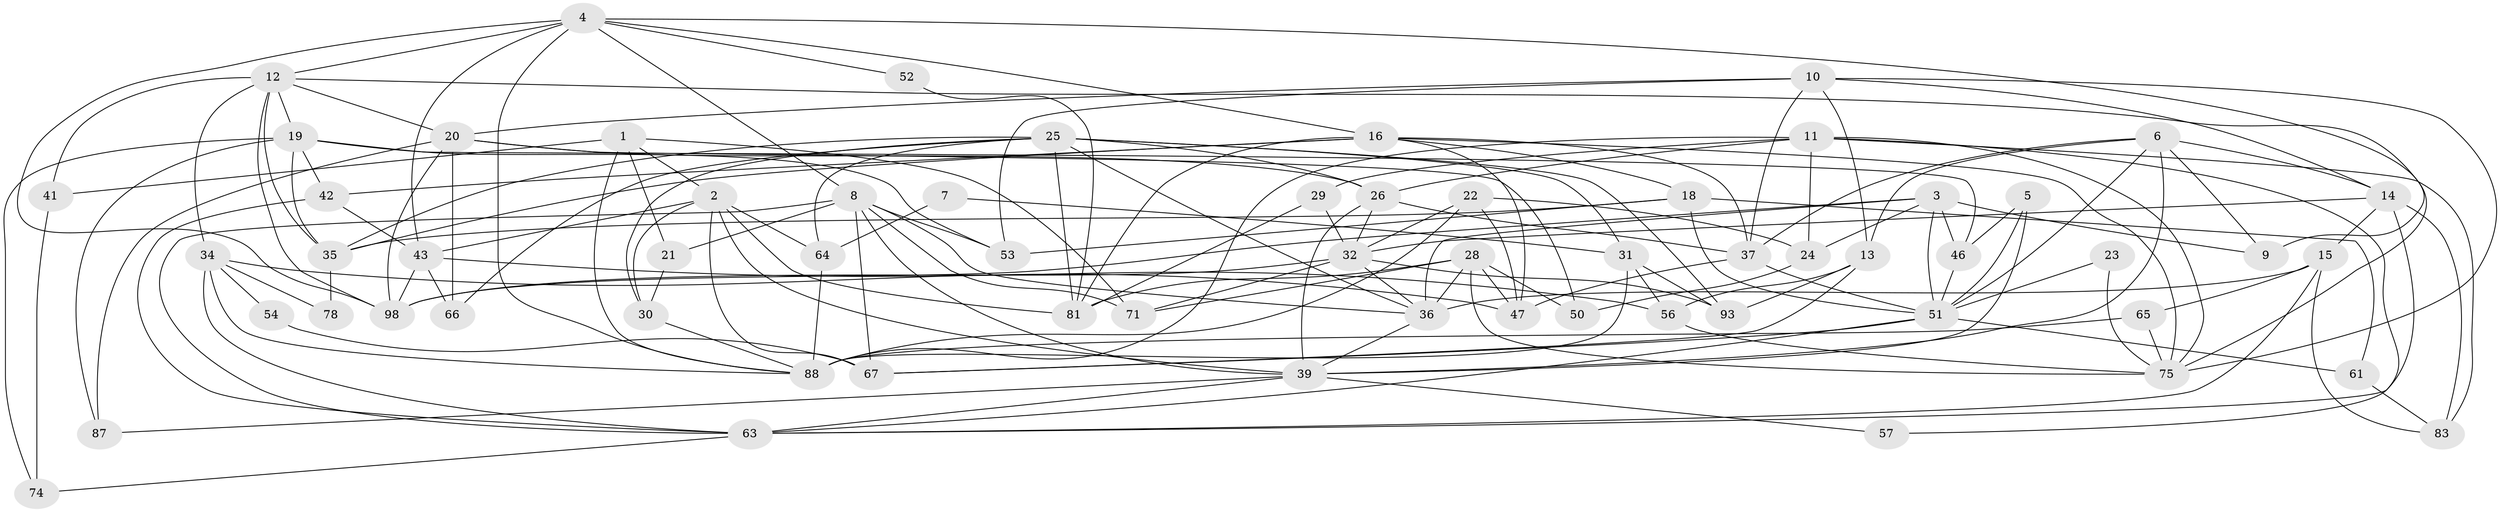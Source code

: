 // original degree distribution, {5: 0.14, 3: 0.29, 4: 0.24, 2: 0.14, 6: 0.15, 8: 0.01, 7: 0.03}
// Generated by graph-tools (version 1.1) at 2025/38/02/21/25 10:38:59]
// undirected, 63 vertices, 162 edges
graph export_dot {
graph [start="1"]
  node [color=gray90,style=filled];
  1 [super="+17"];
  2 [super="+55"];
  3 [super="+48"];
  4 [super="+33"];
  5 [super="+27"];
  6 [super="+70"];
  7;
  8 [super="+99"];
  9;
  10 [super="+89"];
  11 [super="+45"];
  12 [super="+79"];
  13 [super="+62"];
  14;
  15 [super="+68"];
  16 [super="+80"];
  18 [super="+100"];
  19 [super="+73"];
  20 [super="+44"];
  21 [super="+94"];
  22 [super="+90"];
  23;
  24 [super="+86"];
  25 [super="+82"];
  26 [super="+95"];
  28;
  29;
  30;
  31 [super="+38"];
  32 [super="+40"];
  34;
  35 [super="+59"];
  36 [super="+76"];
  37 [super="+60"];
  39 [super="+96"];
  41;
  42 [super="+49"];
  43 [super="+72"];
  46 [super="+84"];
  47 [super="+58"];
  50;
  51 [super="+69"];
  52;
  53;
  54;
  56;
  57;
  61;
  63 [super="+92"];
  64;
  65;
  66;
  67;
  71;
  74;
  75 [super="+77"];
  78;
  81 [super="+85"];
  83 [super="+91"];
  87;
  88 [super="+97"];
  93;
  98;
  1 -- 41;
  1 -- 2;
  1 -- 21;
  1 -- 71;
  1 -- 88;
  2 -- 43;
  2 -- 64;
  2 -- 81;
  2 -- 67;
  2 -- 39;
  2 -- 30;
  3 -- 51;
  3 -- 98;
  3 -- 9;
  3 -- 24;
  3 -- 36;
  3 -- 46;
  4 -- 52;
  4 -- 88;
  4 -- 98;
  4 -- 9;
  4 -- 43;
  4 -- 12;
  4 -- 8;
  4 -- 16;
  5 -- 39;
  5 -- 51;
  5 -- 46;
  6 -- 13;
  6 -- 14;
  6 -- 51;
  6 -- 9;
  6 -- 39;
  6 -- 37;
  7 -- 64;
  7 -- 31;
  8 -- 71;
  8 -- 21;
  8 -- 67;
  8 -- 36;
  8 -- 53;
  8 -- 39;
  8 -- 63;
  10 -- 14;
  10 -- 20;
  10 -- 37;
  10 -- 53;
  10 -- 75;
  10 -- 13;
  11 -- 88;
  11 -- 57;
  11 -- 83;
  11 -- 26;
  11 -- 24;
  11 -- 75;
  11 -- 29;
  12 -- 34;
  12 -- 98;
  12 -- 35;
  12 -- 19;
  12 -- 20;
  12 -- 41;
  12 -- 75;
  13 -- 67;
  13 -- 56;
  13 -- 93;
  14 -- 32;
  14 -- 15;
  14 -- 83;
  14 -- 63;
  15 -- 36;
  15 -- 65;
  15 -- 83;
  15 -- 63;
  16 -- 37;
  16 -- 81;
  16 -- 75;
  16 -- 42;
  16 -- 47;
  16 -- 18;
  16 -- 35;
  18 -- 53;
  18 -- 51;
  18 -- 35;
  18 -- 61;
  19 -- 53;
  19 -- 87;
  19 -- 46;
  19 -- 35;
  19 -- 74;
  19 -- 42;
  20 -- 26;
  20 -- 50;
  20 -- 87;
  20 -- 98;
  20 -- 66;
  21 -- 30;
  22 -- 32;
  22 -- 24;
  22 -- 88;
  22 -- 47;
  23 -- 75;
  23 -- 51;
  24 -- 50;
  25 -- 93;
  25 -- 30;
  25 -- 31;
  25 -- 66;
  25 -- 64;
  25 -- 81;
  25 -- 35;
  25 -- 36;
  25 -- 26;
  26 -- 39;
  26 -- 32;
  26 -- 37;
  28 -- 50;
  28 -- 36;
  28 -- 71;
  28 -- 75;
  28 -- 81;
  28 -- 47;
  29 -- 32;
  29 -- 81;
  30 -- 88;
  31 -- 93;
  31 -- 88;
  31 -- 56;
  32 -- 36;
  32 -- 71;
  32 -- 93;
  32 -- 98;
  34 -- 47;
  34 -- 54;
  34 -- 63;
  34 -- 78;
  34 -- 88;
  35 -- 78;
  36 -- 39;
  37 -- 51;
  37 -- 47;
  39 -- 87;
  39 -- 57;
  39 -- 63;
  41 -- 74;
  42 -- 43;
  42 -- 63;
  43 -- 66;
  43 -- 98;
  43 -- 56;
  46 -- 51;
  51 -- 67;
  51 -- 61;
  51 -- 63;
  52 -- 81;
  54 -- 67;
  56 -- 75;
  61 -- 83;
  63 -- 74;
  64 -- 88;
  65 -- 88;
  65 -- 75;
}
